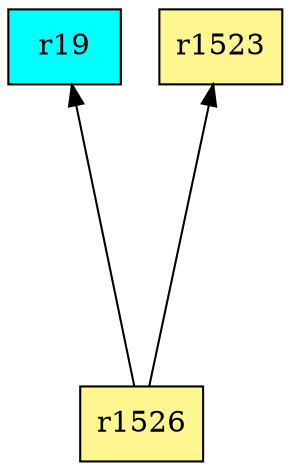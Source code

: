 digraph G {
rankdir=BT;ranksep="2.0";
"r19" [shape=record,fillcolor=cyan,style=filled,label="{r19}"];
"r1526" [shape=record,fillcolor=khaki1,style=filled,label="{r1526}"];
"r1523" [shape=record,fillcolor=khaki1,style=filled,label="{r1523}"];
"r1526" -> "r19"
"r1526" -> "r1523"
}